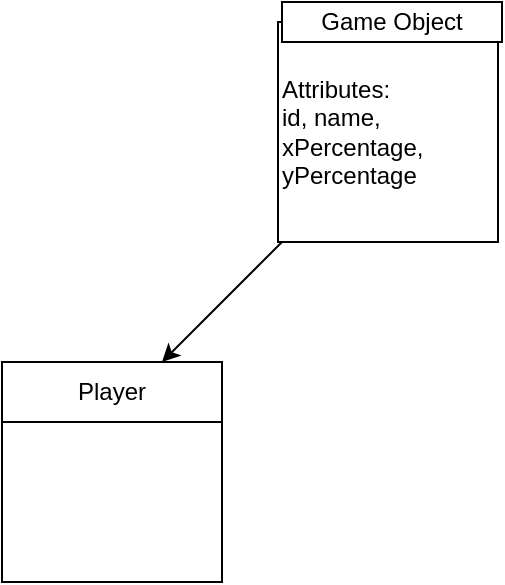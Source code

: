 <mxfile version="24.4.4" type="github">
  <diagram id="prtHgNgQTEPvFCAcTncT" name="Page-1">
    <mxGraphModel dx="1877" dy="557" grid="1" gridSize="10" guides="1" tooltips="1" connect="1" arrows="1" fold="1" page="1" pageScale="1" pageWidth="827" pageHeight="1169" math="0" shadow="0">
      <root>
        <mxCell id="0" />
        <mxCell id="1" parent="0" />
        <mxCell id="6EF6GnRSIRil4PdyylUV-1" value="Attributes:&amp;nbsp;&lt;div&gt;id, name, xPercentage, yPercentage&lt;/div&gt;" style="whiteSpace=wrap;html=1;aspect=fixed;align=left;" vertex="1" parent="1">
          <mxGeometry x="-452" y="80" width="110" height="110" as="geometry" />
        </mxCell>
        <mxCell id="6EF6GnRSIRil4PdyylUV-2" value="Game Object" style="rounded=0;whiteSpace=wrap;html=1;" vertex="1" parent="1">
          <mxGeometry x="-450" y="70" width="110" height="20" as="geometry" />
        </mxCell>
        <mxCell id="6EF6GnRSIRil4PdyylUV-3" value="" style="endArrow=classic;html=1;rounded=0;" edge="1" parent="1">
          <mxGeometry width="50" height="50" relative="1" as="geometry">
            <mxPoint x="-450" y="190" as="sourcePoint" />
            <mxPoint x="-510" y="250" as="targetPoint" />
          </mxGeometry>
        </mxCell>
        <mxCell id="6EF6GnRSIRil4PdyylUV-4" value="" style="whiteSpace=wrap;html=1;aspect=fixed;" vertex="1" parent="1">
          <mxGeometry x="-590" y="250" width="110" height="110" as="geometry" />
        </mxCell>
        <mxCell id="6EF6GnRSIRil4PdyylUV-5" value="Player" style="rounded=0;whiteSpace=wrap;html=1;" vertex="1" parent="1">
          <mxGeometry x="-590" y="250" width="110" height="30" as="geometry" />
        </mxCell>
      </root>
    </mxGraphModel>
  </diagram>
</mxfile>
